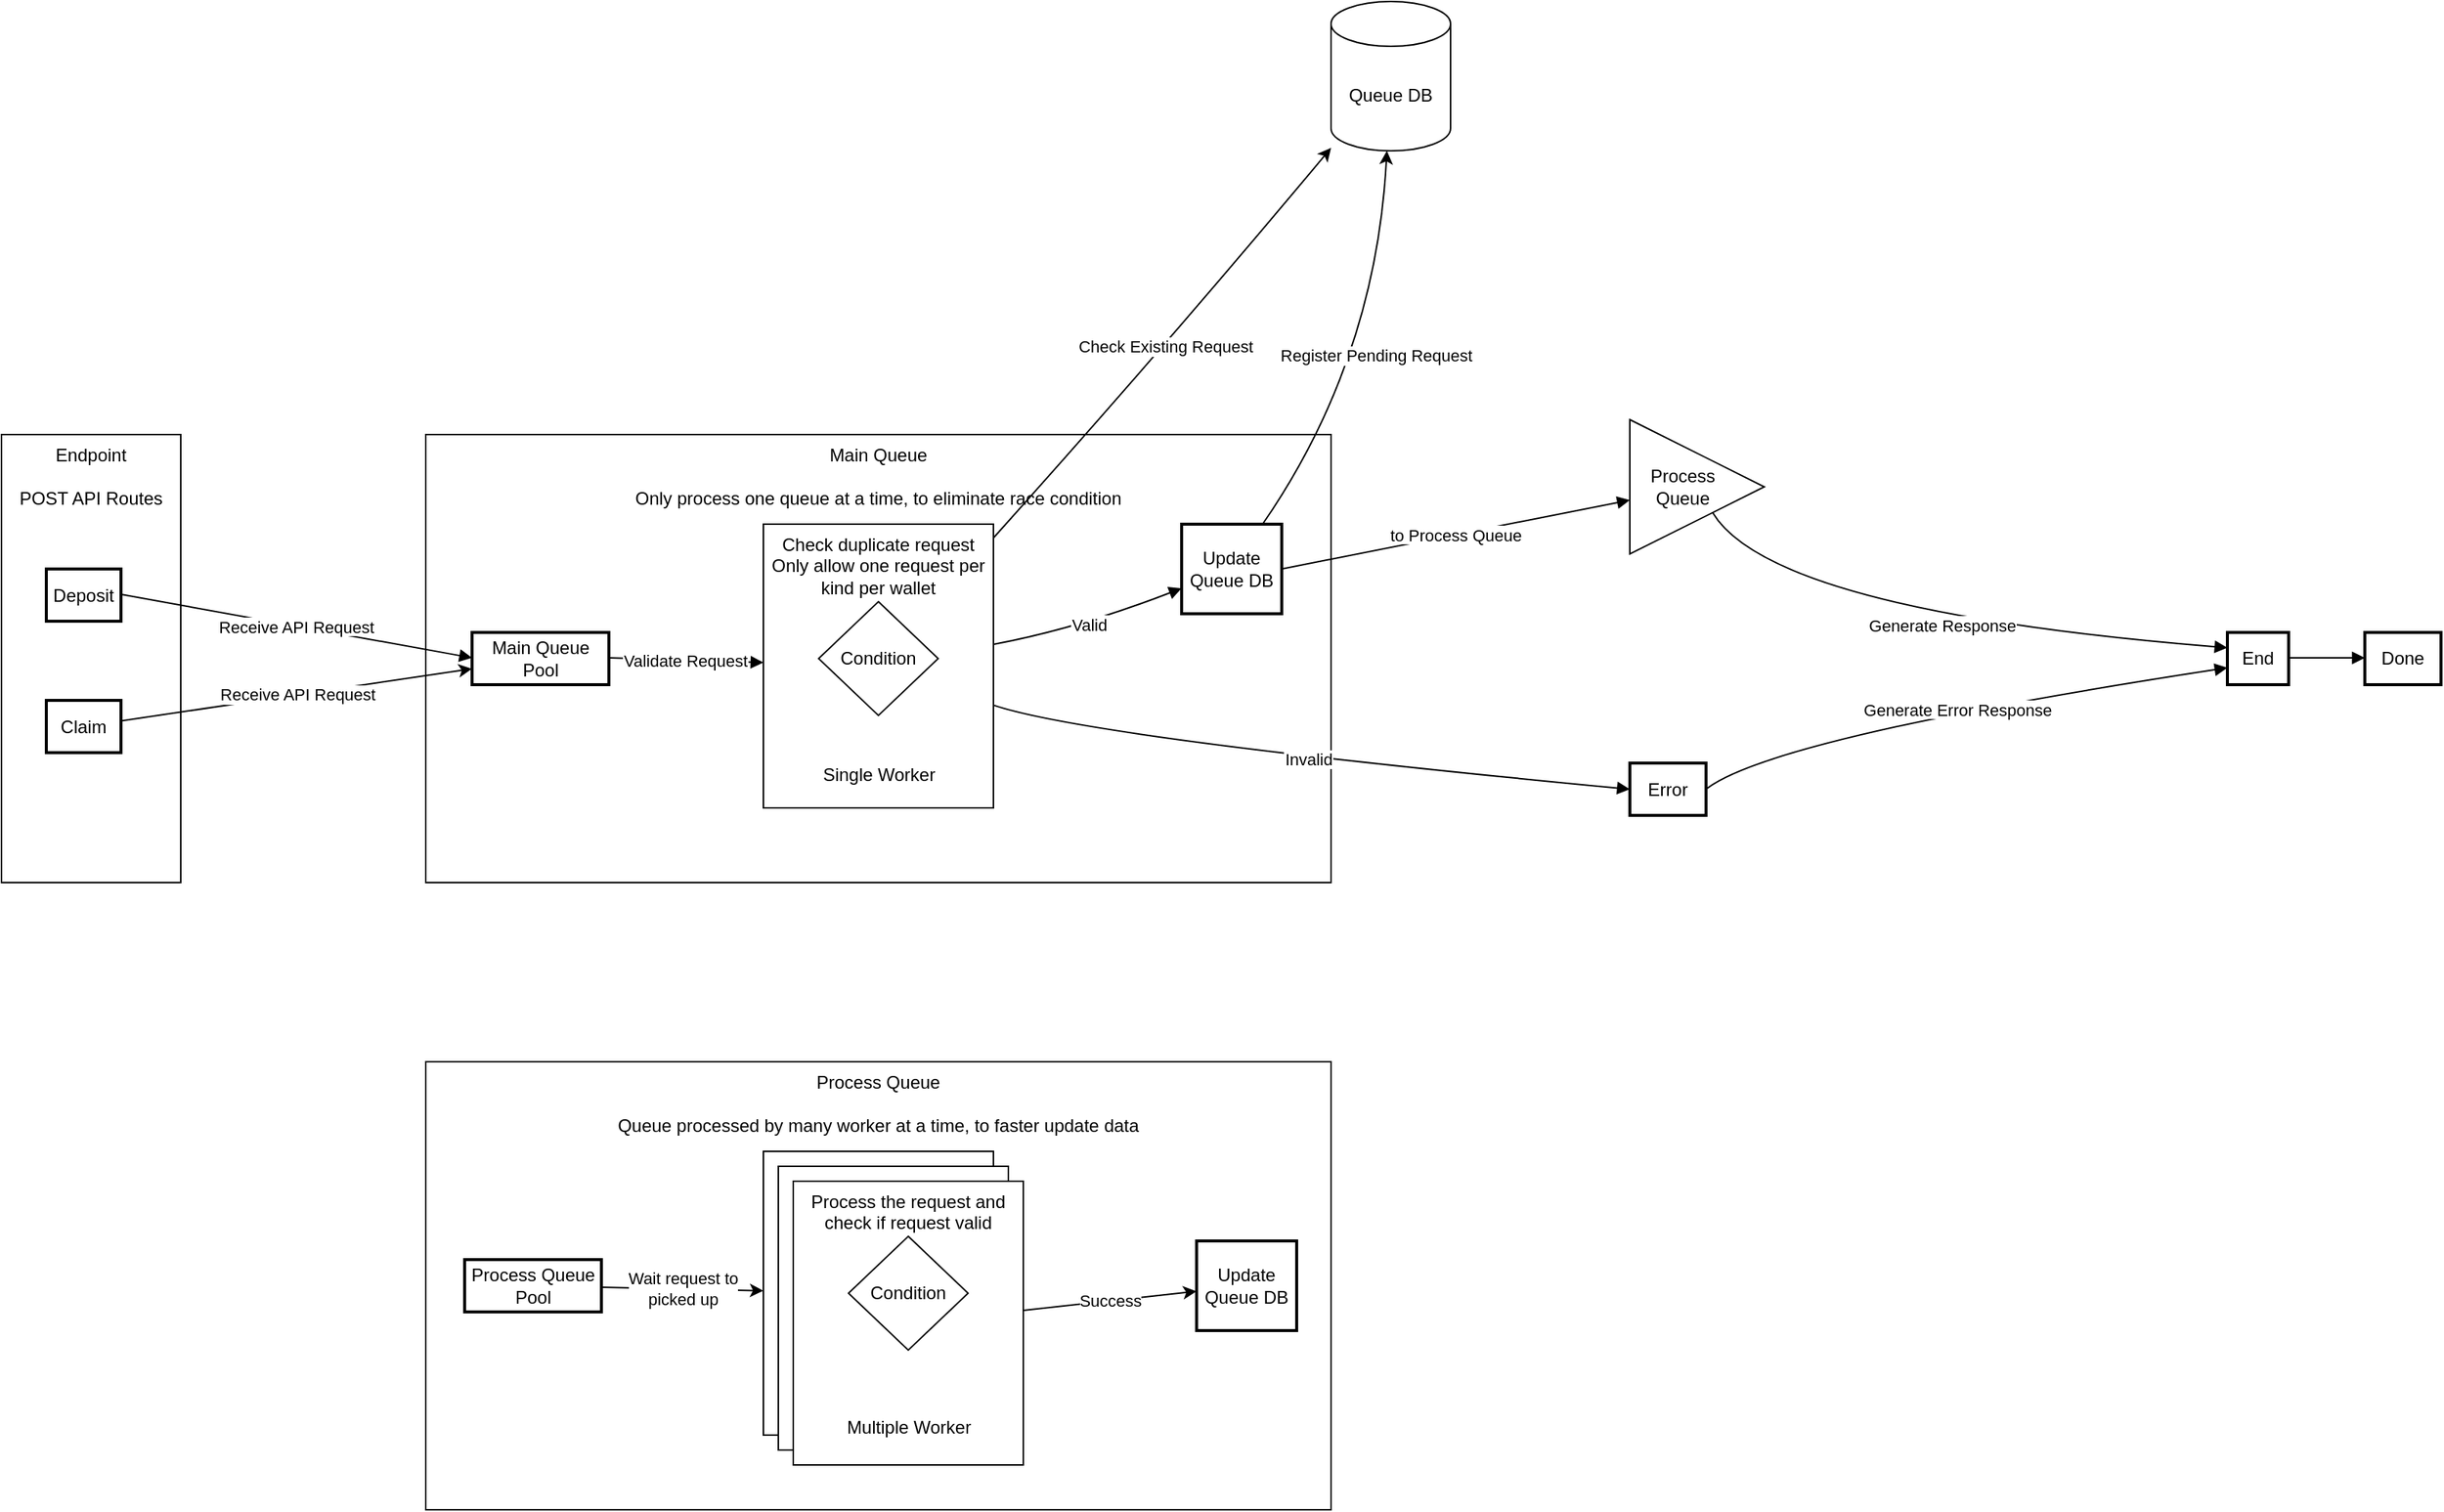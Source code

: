 <mxfile version="22.1.21" type="github">
  <diagram name="Logic" id="onQaG1SxVY_JN8vI7sOl">
    <mxGraphModel dx="2537" dy="2029" grid="1" gridSize="10" guides="1" tooltips="1" connect="1" arrows="1" fold="1" page="1" pageScale="1" pageWidth="850" pageHeight="1100" math="0" shadow="0">
      <root>
        <mxCell id="0" />
        <mxCell id="1" parent="0" />
        <mxCell id="6" value="Error" style="whiteSpace=wrap;strokeWidth=2;" parent="1" vertex="1">
          <mxGeometry x="970" y="120" width="51" height="35" as="geometry" />
        </mxCell>
        <mxCell id="8" value="End" style="whiteSpace=wrap;strokeWidth=2;" parent="1" vertex="1">
          <mxGeometry x="1370" y="32.5" width="41" height="35" as="geometry" />
        </mxCell>
        <mxCell id="9" value="Done" style="whiteSpace=wrap;strokeWidth=2;" parent="1" vertex="1">
          <mxGeometry x="1462" y="32.5" width="51" height="35" as="geometry" />
        </mxCell>
        <mxCell id="15" value="Generate Response" style="curved=1;startArrow=none;endArrow=block;entryX=0.011;entryY=0.299;" parent="1" source="S8V6_XJqYpJdOoggkrQV-40" target="8" edge="1">
          <mxGeometry relative="1" as="geometry">
            <Array as="points">
              <mxPoint x="1065" y="18" />
            </Array>
            <mxPoint x="1116" y="-72.5" as="sourcePoint" />
          </mxGeometry>
        </mxCell>
        <mxCell id="16" value="Generate Error Response" style="curved=1;startArrow=none;endArrow=block;exitX=0.987;exitY=0.5;entryX=0.011;entryY=0.672;" parent="1" source="6" target="8" edge="1">
          <mxGeometry relative="1" as="geometry">
            <Array as="points">
              <mxPoint x="1065" y="103" />
            </Array>
          </mxGeometry>
        </mxCell>
        <mxCell id="17" value="" style="curved=1;startArrow=none;endArrow=block;exitX=1.016;exitY=0.486;entryX=-0.007;entryY=0.486;" parent="1" source="8" target="9" edge="1">
          <mxGeometry relative="1" as="geometry">
            <Array as="points" />
          </mxGeometry>
        </mxCell>
        <mxCell id="S8V6_XJqYpJdOoggkrQV-31" value="" style="group" vertex="1" connectable="0" parent="1">
          <mxGeometry x="-120" y="-100" width="120" height="300" as="geometry" />
        </mxCell>
        <mxCell id="S8V6_XJqYpJdOoggkrQV-23" value="API Routes" style="group" vertex="1" connectable="0" parent="S8V6_XJqYpJdOoggkrQV-31">
          <mxGeometry width="120" height="300" as="geometry" />
        </mxCell>
        <mxCell id="S8V6_XJqYpJdOoggkrQV-21" value="Endpoint&lt;br&gt;&lt;div&gt;&lt;br&gt;&lt;/div&gt;&lt;div&gt;POST API Routes&lt;/div&gt;" style="rounded=0;whiteSpace=wrap;html=1;verticalAlign=top;" vertex="1" parent="S8V6_XJqYpJdOoggkrQV-23">
          <mxGeometry width="120" height="300" as="geometry" />
        </mxCell>
        <mxCell id="S8V6_XJqYpJdOoggkrQV-17" value="Claim" style="whiteSpace=wrap;strokeWidth=2;" vertex="1" parent="S8V6_XJqYpJdOoggkrQV-23">
          <mxGeometry x="30" y="178" width="50" height="35" as="geometry" />
        </mxCell>
        <mxCell id="2" value="Deposit" style="whiteSpace=wrap;strokeWidth=2;" parent="S8V6_XJqYpJdOoggkrQV-31" vertex="1">
          <mxGeometry x="30" y="90" width="50" height="35" as="geometry" />
        </mxCell>
        <mxCell id="S8V6_XJqYpJdOoggkrQV-37" value="Queue DB" style="shape=cylinder3;whiteSpace=wrap;html=1;boundedLbl=1;backgroundOutline=1;size=15;" vertex="1" parent="1">
          <mxGeometry x="770" y="-390" width="80" height="100" as="geometry" />
        </mxCell>
        <mxCell id="S8V6_XJqYpJdOoggkrQV-53" value="" style="group" vertex="1" connectable="0" parent="1">
          <mxGeometry x="164" y="-100" width="606" height="300" as="geometry" />
        </mxCell>
        <mxCell id="S8V6_XJqYpJdOoggkrQV-35" value="" style="group" vertex="1" connectable="0" parent="S8V6_XJqYpJdOoggkrQV-53">
          <mxGeometry width="606" height="300" as="geometry" />
        </mxCell>
        <mxCell id="S8V6_XJqYpJdOoggkrQV-34" value="&lt;div&gt;Main Queue&lt;br&gt;&lt;/div&gt;&lt;div&gt;&lt;br&gt;&lt;/div&gt;&lt;div&gt;Only process one queue at a time, to eliminate race condition&lt;/div&gt;" style="rounded=0;whiteSpace=wrap;html=1;verticalAlign=top;" vertex="1" parent="S8V6_XJqYpJdOoggkrQV-35">
          <mxGeometry width="606" height="300" as="geometry" />
        </mxCell>
        <mxCell id="3" value="Main Queue Pool" style="whiteSpace=wrap;strokeWidth=2;" parent="S8V6_XJqYpJdOoggkrQV-35" vertex="1">
          <mxGeometry x="31.006" y="132.5" width="91.601" height="35" as="geometry" />
        </mxCell>
        <mxCell id="S8V6_XJqYpJdOoggkrQV-36" value="" style="group" vertex="1" connectable="0" parent="S8V6_XJqYpJdOoggkrQV-35">
          <mxGeometry x="226.01" y="60" width="153.98" height="190" as="geometry" />
        </mxCell>
        <mxCell id="S8V6_XJqYpJdOoggkrQV-27" value="&lt;div&gt;Check duplicate request&lt;/div&gt;&lt;div&gt;Only allow one request per kind per wallet&lt;br&gt;&lt;/div&gt;" style="rounded=0;whiteSpace=wrap;html=1;verticalAlign=top;" vertex="1" parent="S8V6_XJqYpJdOoggkrQV-36">
          <mxGeometry width="153.98" height="190" as="geometry" />
        </mxCell>
        <mxCell id="S8V6_XJqYpJdOoggkrQV-68" value="Single Worker" style="text;html=1;align=center;verticalAlign=middle;resizable=0;points=[];autosize=1;strokeColor=none;fillColor=none;" vertex="1" parent="S8V6_XJqYpJdOoggkrQV-36">
          <mxGeometry x="26.99" y="153" width="100" height="30" as="geometry" />
        </mxCell>
        <mxCell id="5" value="Update Queue DB" style="whiteSpace=wrap;strokeWidth=2;" parent="S8V6_XJqYpJdOoggkrQV-35" vertex="1">
          <mxGeometry x="505.998" y="60" width="66.979" height="60" as="geometry" />
        </mxCell>
        <mxCell id="11" value="Validate Request" style="curved=1;startArrow=none;endArrow=block;exitX=0.998;exitY=0.486;" parent="S8V6_XJqYpJdOoggkrQV-35" source="3" target="S8V6_XJqYpJdOoggkrQV-27" edge="1">
          <mxGeometry relative="1" as="geometry">
            <Array as="points" />
            <mxPoint x="259.117" y="149.607" as="targetPoint" />
          </mxGeometry>
        </mxCell>
        <mxCell id="12" value="Valid" style="curved=1;startArrow=none;endArrow=block;" parent="S8V6_XJqYpJdOoggkrQV-35" source="S8V6_XJqYpJdOoggkrQV-27" target="5" edge="1">
          <mxGeometry relative="1" as="geometry">
            <Array as="points">
              <mxPoint x="436" y="130" />
            </Array>
            <mxPoint x="428.624" y="196.471" as="sourcePoint" />
            <mxPoint x="577.968" y="150" as="targetPoint" />
          </mxGeometry>
        </mxCell>
        <mxCell id="S8V6_XJqYpJdOoggkrQV-41" value="Condition" style="rhombus;whiteSpace=wrap;html=1;" vertex="1" parent="S8V6_XJqYpJdOoggkrQV-53">
          <mxGeometry x="263" y="111.905" width="80" height="76.19" as="geometry" />
        </mxCell>
        <mxCell id="S8V6_XJqYpJdOoggkrQV-39" value="Check Existing Request" style="rounded=0;orthogonalLoop=1;jettySize=auto;html=1;curved=1;" edge="1" parent="1" source="S8V6_XJqYpJdOoggkrQV-27" target="S8V6_XJqYpJdOoggkrQV-37">
          <mxGeometry relative="1" as="geometry">
            <Array as="points">
              <mxPoint x="660" y="-160" />
            </Array>
          </mxGeometry>
        </mxCell>
        <mxCell id="S8V6_XJqYpJdOoggkrQV-38" value="Register Pending Request" style="rounded=0;orthogonalLoop=1;jettySize=auto;html=1;curved=1;" edge="1" parent="1" source="5" target="S8V6_XJqYpJdOoggkrQV-37">
          <mxGeometry relative="1" as="geometry">
            <Array as="points">
              <mxPoint x="800" y="-150" />
            </Array>
          </mxGeometry>
        </mxCell>
        <mxCell id="10" value="Receive API Request" style="curved=1;startArrow=none;endArrow=block;exitX=1.0;exitY=0.486;entryX=0.003;entryY=0.486;" parent="1" source="2" target="3" edge="1">
          <mxGeometry relative="1" as="geometry">
            <Array as="points" />
          </mxGeometry>
        </mxCell>
        <mxCell id="S8V6_XJqYpJdOoggkrQV-19" value="Receive API Request" style="rounded=0;orthogonalLoop=1;jettySize=auto;html=1;curved=1;" edge="1" parent="1" source="S8V6_XJqYpJdOoggkrQV-17" target="3">
          <mxGeometry relative="1" as="geometry" />
        </mxCell>
        <mxCell id="14" value="to Process Queue" style="curved=1;startArrow=none;endArrow=block;exitX=0.998;exitY=0.5;" parent="1" source="5" target="S8V6_XJqYpJdOoggkrQV-40" edge="1">
          <mxGeometry relative="1" as="geometry">
            <Array as="points" />
            <mxPoint x="1040" y="-72.5" as="targetPoint" />
          </mxGeometry>
        </mxCell>
        <mxCell id="13" value="Invalid" style="curved=1;startArrow=none;endArrow=block;entryX=-0.009;entryY=0.5;" parent="1" source="S8V6_XJqYpJdOoggkrQV-27" target="6" edge="1">
          <mxGeometry relative="1" as="geometry">
            <Array as="points">
              <mxPoint x="608" y="103" />
            </Array>
            <mxPoint x="523.221" y="63.525" as="sourcePoint" />
          </mxGeometry>
        </mxCell>
        <mxCell id="S8V6_XJqYpJdOoggkrQV-67" value="" style="group" vertex="1" connectable="0" parent="1">
          <mxGeometry x="970" y="-110" width="90" height="90" as="geometry" />
        </mxCell>
        <mxCell id="S8V6_XJqYpJdOoggkrQV-40" value="" style="triangle;whiteSpace=wrap;html=1;align=left;" vertex="1" parent="S8V6_XJqYpJdOoggkrQV-67">
          <mxGeometry width="90" height="90" as="geometry" />
        </mxCell>
        <mxCell id="S8V6_XJqYpJdOoggkrQV-66" value="&lt;div&gt;Process&lt;/div&gt;&lt;div&gt;Queue&lt;/div&gt;" style="text;html=1;align=center;verticalAlign=middle;resizable=0;points=[];autosize=1;strokeColor=none;fillColor=none;" vertex="1" parent="S8V6_XJqYpJdOoggkrQV-67">
          <mxGeometry y="25" width="70" height="40" as="geometry" />
        </mxCell>
        <mxCell id="S8V6_XJqYpJdOoggkrQV-70" value="" style="group" vertex="1" connectable="0" parent="1">
          <mxGeometry x="164" y="320" width="606" height="300" as="geometry" />
        </mxCell>
        <mxCell id="S8V6_XJqYpJdOoggkrQV-71" value="&lt;div&gt;Process Queue&lt;br&gt;&lt;/div&gt;&lt;div&gt;&lt;br&gt;&lt;/div&gt;&lt;div&gt;Queue processed by many worker at a time, to faster update data&lt;br&gt;&lt;/div&gt;" style="rounded=0;whiteSpace=wrap;html=1;verticalAlign=top;" vertex="1" parent="S8V6_XJqYpJdOoggkrQV-70">
          <mxGeometry width="606" height="300" as="geometry" />
        </mxCell>
        <mxCell id="S8V6_XJqYpJdOoggkrQV-103" value="&lt;div&gt;Wait request to&lt;br&gt;&lt;/div&gt;&lt;div&gt;picked up&lt;/div&gt;" style="rounded=0;orthogonalLoop=1;jettySize=auto;html=1;curved=1;" edge="1" parent="S8V6_XJqYpJdOoggkrQV-70" source="S8V6_XJqYpJdOoggkrQV-72" target="S8V6_XJqYpJdOoggkrQV-74">
          <mxGeometry relative="1" as="geometry" />
        </mxCell>
        <mxCell id="S8V6_XJqYpJdOoggkrQV-72" value="Process Queue Pool" style="whiteSpace=wrap;strokeWidth=2;" vertex="1" parent="S8V6_XJqYpJdOoggkrQV-70">
          <mxGeometry x="26" y="132.5" width="91.601" height="35" as="geometry" />
        </mxCell>
        <mxCell id="S8V6_XJqYpJdOoggkrQV-73" value="" style="group" vertex="1" connectable="0" parent="S8V6_XJqYpJdOoggkrQV-70">
          <mxGeometry x="226.01" y="60" width="153.98" height="200" as="geometry" />
        </mxCell>
        <mxCell id="S8V6_XJqYpJdOoggkrQV-74" value="" style="rounded=0;whiteSpace=wrap;html=1;verticalAlign=top;" vertex="1" parent="S8V6_XJqYpJdOoggkrQV-73">
          <mxGeometry width="153.98" height="190" as="geometry" />
        </mxCell>
        <mxCell id="S8V6_XJqYpJdOoggkrQV-92" value="" style="rounded=0;whiteSpace=wrap;html=1;verticalAlign=top;" vertex="1" parent="S8V6_XJqYpJdOoggkrQV-73">
          <mxGeometry x="10" y="10" width="153.98" height="190" as="geometry" />
        </mxCell>
        <mxCell id="S8V6_XJqYpJdOoggkrQV-93" value="Process the request and check if request valid" style="rounded=0;whiteSpace=wrap;html=1;verticalAlign=top;" vertex="1" parent="S8V6_XJqYpJdOoggkrQV-73">
          <mxGeometry x="20" y="20" width="153.98" height="190" as="geometry" />
        </mxCell>
        <mxCell id="S8V6_XJqYpJdOoggkrQV-102" value="Multiple Worker" style="text;html=1;align=center;verticalAlign=middle;resizable=0;points=[];autosize=1;strokeColor=none;fillColor=none;" vertex="1" parent="S8V6_XJqYpJdOoggkrQV-73">
          <mxGeometry x="41.99" y="170" width="110" height="30" as="geometry" />
        </mxCell>
        <mxCell id="S8V6_XJqYpJdOoggkrQV-105" value="Condition" style="rhombus;whiteSpace=wrap;html=1;" vertex="1" parent="S8V6_XJqYpJdOoggkrQV-73">
          <mxGeometry x="56.99" y="56.905" width="80" height="76.19" as="geometry" />
        </mxCell>
        <mxCell id="S8V6_XJqYpJdOoggkrQV-107" value="Update Queue DB" style="whiteSpace=wrap;strokeWidth=2;" vertex="1" parent="S8V6_XJqYpJdOoggkrQV-70">
          <mxGeometry x="515.998" y="120" width="66.979" height="60" as="geometry" />
        </mxCell>
        <mxCell id="S8V6_XJqYpJdOoggkrQV-108" value="Success" style="rounded=0;orthogonalLoop=1;jettySize=auto;html=1;curved=1;" edge="1" parent="S8V6_XJqYpJdOoggkrQV-70" source="S8V6_XJqYpJdOoggkrQV-93" target="S8V6_XJqYpJdOoggkrQV-107">
          <mxGeometry relative="1" as="geometry" />
        </mxCell>
      </root>
    </mxGraphModel>
  </diagram>
</mxfile>
